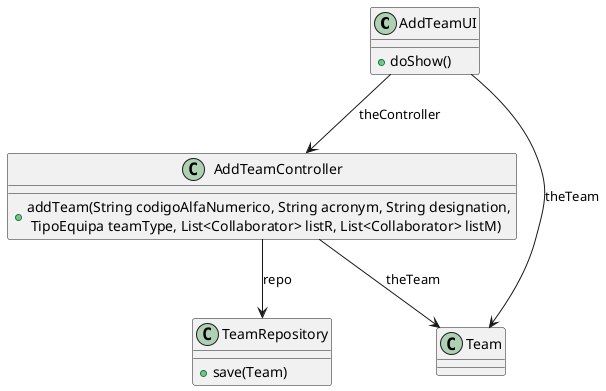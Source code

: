 @startuml
'http://plantuml.com/skinparam.html


class AddTeamUI {
      +doShow()
}

class AddTeamController {
    +addTeam(String codigoAlfaNumerico, String acronym, String designation,\n TipoEquipa teamType, List<Collaborator> listR, List<Collaborator> listM)
}

class Team {

}

class TeamRepository {
  +save(Team)
}


AddTeamUI  --> AddTeamController : theController

AddTeamUI  -->  Team : theTeam

AddTeamController  -->  TeamRepository : repo

AddTeamController  -->  Team : theTeam
@enduml
